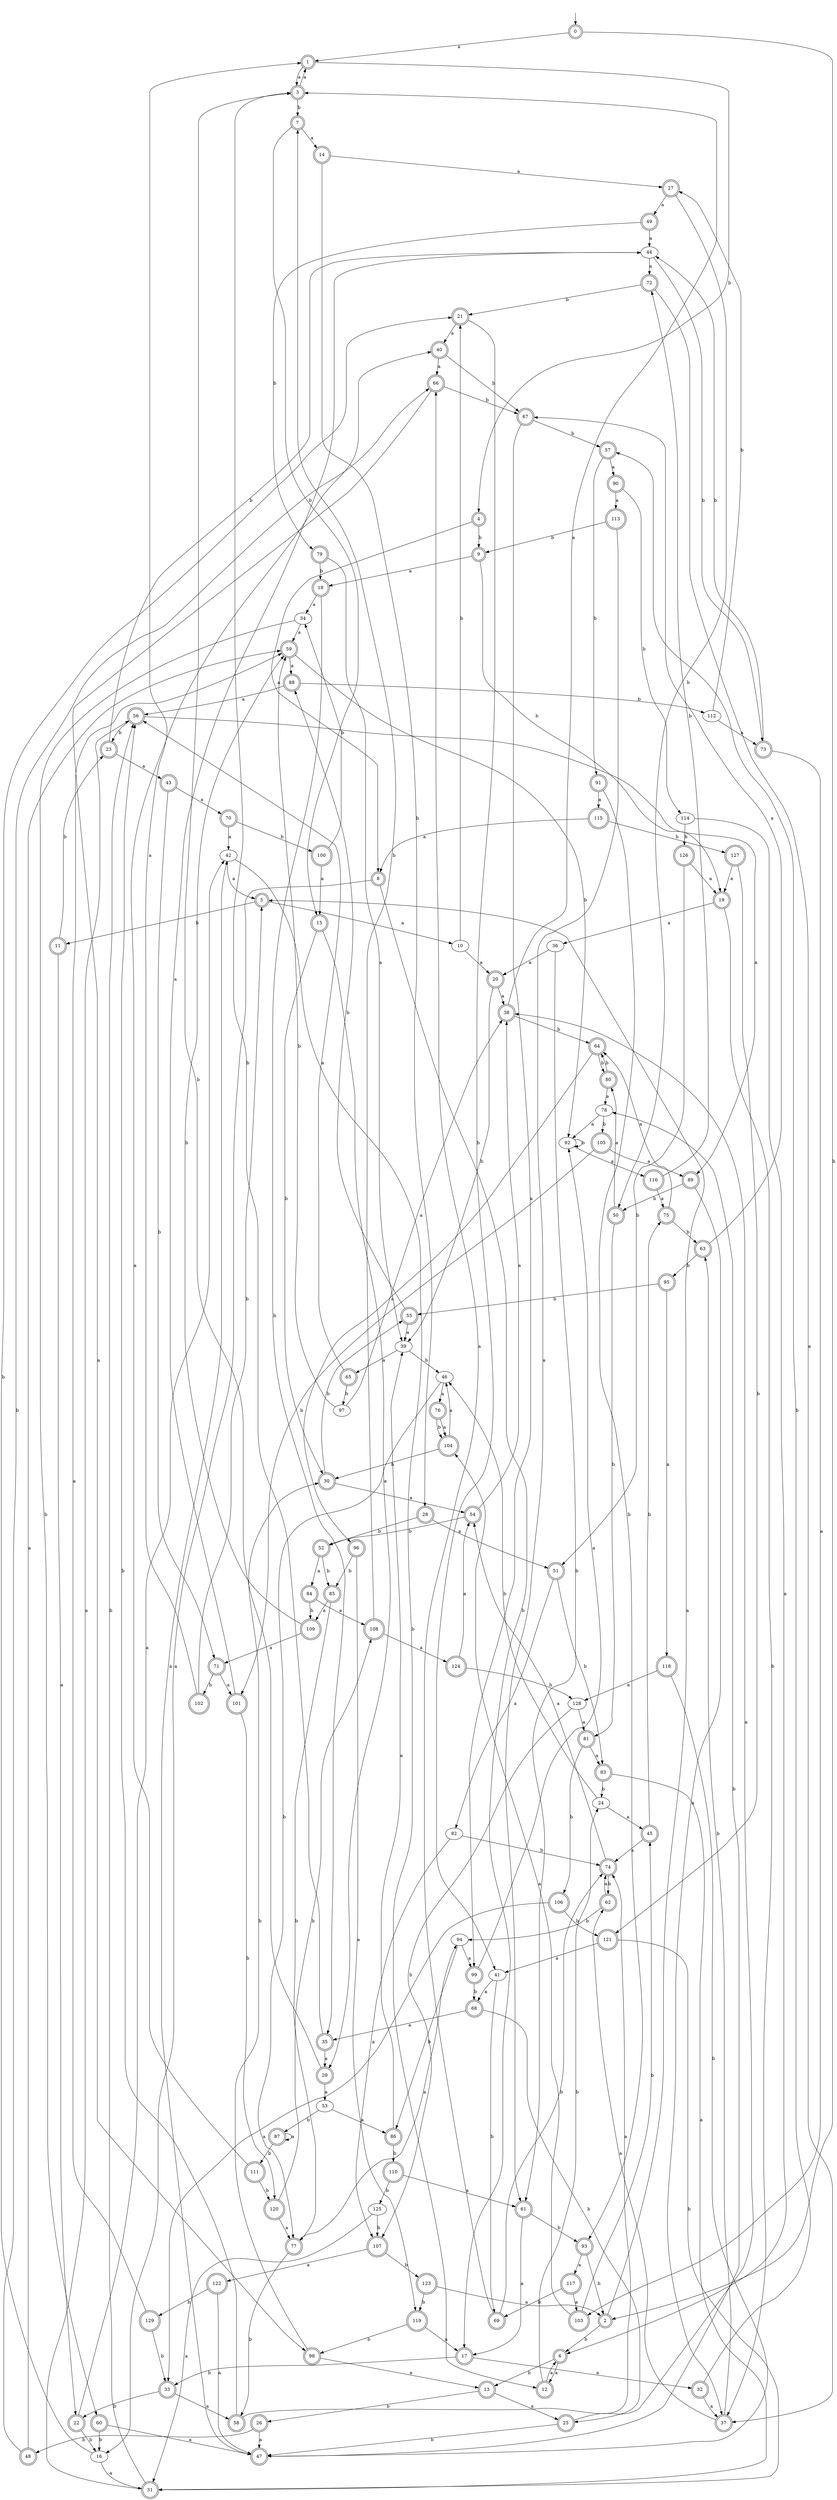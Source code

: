 digraph RandomDFA {
  __start0 [label="", shape=none];
  __start0 -> 0 [label=""];
  0 [shape=circle] [shape=doublecircle]
  0 -> 1 [label="a"]
  0 -> 2 [label="b"]
  1 [shape=doublecircle]
  1 -> 3 [label="a"]
  1 -> 4 [label="b"]
  2 [shape=doublecircle]
  2 -> 5 [label="a"]
  2 -> 6 [label="b"]
  3 [shape=doublecircle]
  3 -> 1 [label="a"]
  3 -> 7 [label="b"]
  4 [shape=doublecircle]
  4 -> 8 [label="a"]
  4 -> 9 [label="b"]
  5 [shape=doublecircle]
  5 -> 10 [label="a"]
  5 -> 11 [label="b"]
  6 [shape=doublecircle]
  6 -> 12 [label="a"]
  6 -> 13 [label="b"]
  7 [shape=doublecircle]
  7 -> 14 [label="a"]
  7 -> 15 [label="b"]
  8 [shape=doublecircle]
  8 -> 16 [label="a"]
  8 -> 17 [label="b"]
  9 [shape=doublecircle]
  9 -> 18 [label="a"]
  9 -> 19 [label="b"]
  10
  10 -> 20 [label="a"]
  10 -> 21 [label="b"]
  11 [shape=doublecircle]
  11 -> 22 [label="a"]
  11 -> 23 [label="b"]
  12 [shape=doublecircle]
  12 -> 6 [label="a"]
  12 -> 24 [label="b"]
  13 [shape=doublecircle]
  13 -> 25 [label="a"]
  13 -> 26 [label="b"]
  14 [shape=doublecircle]
  14 -> 27 [label="a"]
  14 -> 28 [label="b"]
  15 [shape=doublecircle]
  15 -> 29 [label="a"]
  15 -> 30 [label="b"]
  16
  16 -> 31 [label="a"]
  16 -> 21 [label="b"]
  17 [shape=doublecircle]
  17 -> 32 [label="a"]
  17 -> 33 [label="b"]
  18 [shape=doublecircle]
  18 -> 34 [label="a"]
  18 -> 35 [label="b"]
  19 [shape=doublecircle]
  19 -> 36 [label="a"]
  19 -> 37 [label="b"]
  20 [shape=doublecircle]
  20 -> 38 [label="a"]
  20 -> 39 [label="b"]
  21 [shape=doublecircle]
  21 -> 40 [label="a"]
  21 -> 41 [label="b"]
  22 [shape=doublecircle]
  22 -> 42 [label="a"]
  22 -> 16 [label="b"]
  23 [shape=doublecircle]
  23 -> 43 [label="a"]
  23 -> 44 [label="b"]
  24
  24 -> 45 [label="a"]
  24 -> 46 [label="b"]
  25 [shape=doublecircle]
  25 -> 38 [label="a"]
  25 -> 47 [label="b"]
  26 [shape=doublecircle]
  26 -> 47 [label="a"]
  26 -> 48 [label="b"]
  27 [shape=doublecircle]
  27 -> 49 [label="a"]
  27 -> 50 [label="b"]
  28 [shape=doublecircle]
  28 -> 51 [label="a"]
  28 -> 52 [label="b"]
  29 [shape=doublecircle]
  29 -> 53 [label="a"]
  29 -> 3 [label="b"]
  30 [shape=doublecircle]
  30 -> 54 [label="a"]
  30 -> 55 [label="b"]
  31 [shape=doublecircle]
  31 -> 56 [label="a"]
  31 -> 56 [label="b"]
  32 [shape=doublecircle]
  32 -> 37 [label="a"]
  32 -> 57 [label="b"]
  33 [shape=doublecircle]
  33 -> 58 [label="a"]
  33 -> 22 [label="b"]
  34
  34 -> 59 [label="a"]
  34 -> 60 [label="b"]
  35 [shape=doublecircle]
  35 -> 29 [label="a"]
  35 -> 3 [label="b"]
  36
  36 -> 20 [label="a"]
  36 -> 61 [label="b"]
  37 [shape=doublecircle]
  37 -> 62 [label="a"]
  37 -> 63 [label="b"]
  38 [shape=doublecircle]
  38 -> 3 [label="a"]
  38 -> 64 [label="b"]
  39
  39 -> 65 [label="a"]
  39 -> 46 [label="b"]
  40 [shape=doublecircle]
  40 -> 66 [label="a"]
  40 -> 67 [label="b"]
  41
  41 -> 68 [label="a"]
  41 -> 69 [label="b"]
  42
  42 -> 5 [label="a"]
  42 -> 12 [label="b"]
  43 [shape=doublecircle]
  43 -> 70 [label="a"]
  43 -> 71 [label="b"]
  44
  44 -> 72 [label="a"]
  44 -> 73 [label="b"]
  45 [shape=doublecircle]
  45 -> 74 [label="a"]
  45 -> 75 [label="b"]
  46
  46 -> 76 [label="a"]
  46 -> 77 [label="b"]
  47 [shape=doublecircle]
  47 -> 42 [label="a"]
  47 -> 78 [label="b"]
  48 [shape=doublecircle]
  48 -> 59 [label="a"]
  48 -> 66 [label="b"]
  49 [shape=doublecircle]
  49 -> 44 [label="a"]
  49 -> 79 [label="b"]
  50 [shape=doublecircle]
  50 -> 80 [label="a"]
  50 -> 81 [label="b"]
  51 [shape=doublecircle]
  51 -> 82 [label="a"]
  51 -> 83 [label="b"]
  52 [shape=doublecircle]
  52 -> 84 [label="a"]
  52 -> 85 [label="b"]
  53
  53 -> 86 [label="a"]
  53 -> 87 [label="b"]
  54 [shape=doublecircle]
  54 -> 38 [label="a"]
  54 -> 52 [label="b"]
  55 [shape=doublecircle]
  55 -> 39 [label="a"]
  55 -> 88 [label="b"]
  56 [shape=doublecircle]
  56 -> 89 [label="a"]
  56 -> 23 [label="b"]
  57 [shape=doublecircle]
  57 -> 90 [label="a"]
  57 -> 91 [label="b"]
  58 [shape=doublecircle]
  58 -> 74 [label="a"]
  58 -> 56 [label="b"]
  59 [shape=doublecircle]
  59 -> 88 [label="a"]
  59 -> 92 [label="b"]
  60 [shape=doublecircle]
  60 -> 47 [label="a"]
  60 -> 16 [label="b"]
  61 [shape=doublecircle]
  61 -> 17 [label="a"]
  61 -> 93 [label="b"]
  62 [shape=doublecircle]
  62 -> 74 [label="a"]
  62 -> 94 [label="b"]
  63 [shape=doublecircle]
  63 -> 67 [label="a"]
  63 -> 95 [label="b"]
  64 [shape=doublecircle]
  64 -> 96 [label="a"]
  64 -> 80 [label="b"]
  65 [shape=doublecircle]
  65 -> 56 [label="a"]
  65 -> 97 [label="b"]
  66 [shape=doublecircle]
  66 -> 98 [label="a"]
  66 -> 67 [label="b"]
  67 [shape=doublecircle]
  67 -> 99 [label="a"]
  67 -> 57 [label="b"]
  68 [shape=doublecircle]
  68 -> 35 [label="a"]
  68 -> 25 [label="b"]
  69 [shape=doublecircle]
  69 -> 66 [label="a"]
  69 -> 74 [label="b"]
  70 [shape=doublecircle]
  70 -> 42 [label="a"]
  70 -> 100 [label="b"]
  71 [shape=doublecircle]
  71 -> 101 [label="a"]
  71 -> 102 [label="b"]
  72 [shape=doublecircle]
  72 -> 37 [label="a"]
  72 -> 21 [label="b"]
  73 [shape=doublecircle]
  73 -> 103 [label="a"]
  73 -> 44 [label="b"]
  74 [shape=doublecircle]
  74 -> 54 [label="a"]
  74 -> 62 [label="b"]
  75 [shape=doublecircle]
  75 -> 64 [label="a"]
  75 -> 63 [label="b"]
  76 [shape=doublecircle]
  76 -> 104 [label="a"]
  76 -> 104 [label="b"]
  77 [shape=doublecircle]
  77 -> 94 [label="a"]
  77 -> 58 [label="b"]
  78
  78 -> 92 [label="a"]
  78 -> 105 [label="b"]
  79 [shape=doublecircle]
  79 -> 39 [label="a"]
  79 -> 18 [label="b"]
  80 [shape=doublecircle]
  80 -> 78 [label="a"]
  80 -> 64 [label="b"]
  81 [shape=doublecircle]
  81 -> 83 [label="a"]
  81 -> 106 [label="b"]
  82
  82 -> 107 [label="a"]
  82 -> 74 [label="b"]
  83 [shape=doublecircle]
  83 -> 31 [label="a"]
  83 -> 24 [label="b"]
  84 [shape=doublecircle]
  84 -> 108 [label="a"]
  84 -> 109 [label="b"]
  85 [shape=doublecircle]
  85 -> 109 [label="a"]
  85 -> 77 [label="b"]
  86 [shape=doublecircle]
  86 -> 39 [label="a"]
  86 -> 110 [label="b"]
  87 [shape=doublecircle]
  87 -> 87 [label="a"]
  87 -> 111 [label="b"]
  88 [shape=doublecircle]
  88 -> 56 [label="a"]
  88 -> 112 [label="b"]
  89 [shape=doublecircle]
  89 -> 37 [label="a"]
  89 -> 50 [label="b"]
  90 [shape=doublecircle]
  90 -> 113 [label="a"]
  90 -> 114 [label="b"]
  91 [shape=doublecircle]
  91 -> 115 [label="a"]
  91 -> 93 [label="b"]
  92
  92 -> 116 [label="a"]
  92 -> 92 [label="b"]
  93 [shape=doublecircle]
  93 -> 117 [label="a"]
  93 -> 2 [label="b"]
  94
  94 -> 99 [label="a"]
  94 -> 86 [label="b"]
  95 [shape=doublecircle]
  95 -> 118 [label="a"]
  95 -> 55 [label="b"]
  96 [shape=doublecircle]
  96 -> 119 [label="a"]
  96 -> 85 [label="b"]
  97
  97 -> 38 [label="a"]
  97 -> 59 [label="b"]
  98 [shape=doublecircle]
  98 -> 13 [label="a"]
  98 -> 30 [label="b"]
  99 [shape=doublecircle]
  99 -> 92 [label="a"]
  99 -> 68 [label="b"]
  100 [shape=doublecircle]
  100 -> 15 [label="a"]
  100 -> 34 [label="b"]
  101 [shape=doublecircle]
  101 -> 44 [label="a"]
  101 -> 120 [label="b"]
  102 [shape=doublecircle]
  102 -> 1 [label="a"]
  102 -> 5 [label="b"]
  103 [shape=doublecircle]
  103 -> 104 [label="a"]
  103 -> 45 [label="b"]
  104 [shape=doublecircle]
  104 -> 46 [label="a"]
  104 -> 30 [label="b"]
  105 [shape=doublecircle]
  105 -> 89 [label="a"]
  105 -> 101 [label="b"]
  106 [shape=doublecircle]
  106 -> 33 [label="a"]
  106 -> 121 [label="b"]
  107 [shape=doublecircle]
  107 -> 122 [label="a"]
  107 -> 123 [label="b"]
  108 [shape=doublecircle]
  108 -> 124 [label="a"]
  108 -> 7 [label="b"]
  109 [shape=doublecircle]
  109 -> 71 [label="a"]
  109 -> 59 [label="b"]
  110 [shape=doublecircle]
  110 -> 61 [label="a"]
  110 -> 125 [label="b"]
  111 [shape=doublecircle]
  111 -> 40 [label="a"]
  111 -> 120 [label="b"]
  112
  112 -> 73 [label="a"]
  112 -> 27 [label="b"]
  113 [shape=doublecircle]
  113 -> 61 [label="a"]
  113 -> 9 [label="b"]
  114
  114 -> 6 [label="a"]
  114 -> 126 [label="b"]
  115 [shape=doublecircle]
  115 -> 8 [label="a"]
  115 -> 127 [label="b"]
  116 [shape=doublecircle]
  116 -> 75 [label="a"]
  116 -> 72 [label="b"]
  117 [shape=doublecircle]
  117 -> 103 [label="a"]
  117 -> 69 [label="b"]
  118 [shape=doublecircle]
  118 -> 128 [label="a"]
  118 -> 47 [label="b"]
  119 [shape=doublecircle]
  119 -> 17 [label="a"]
  119 -> 98 [label="b"]
  120 [shape=doublecircle]
  120 -> 77 [label="a"]
  120 -> 108 [label="b"]
  121 [shape=doublecircle]
  121 -> 41 [label="a"]
  121 -> 31 [label="b"]
  122 [shape=doublecircle]
  122 -> 47 [label="a"]
  122 -> 129 [label="b"]
  123 [shape=doublecircle]
  123 -> 2 [label="a"]
  123 -> 119 [label="b"]
  124 [shape=doublecircle]
  124 -> 54 [label="a"]
  124 -> 128 [label="b"]
  125
  125 -> 31 [label="a"]
  125 -> 107 [label="b"]
  126 [shape=doublecircle]
  126 -> 19 [label="a"]
  126 -> 51 [label="b"]
  127 [shape=doublecircle]
  127 -> 19 [label="a"]
  127 -> 121 [label="b"]
  128
  128 -> 81 [label="a"]
  128 -> 107 [label="b"]
  129 [shape=doublecircle]
  129 -> 59 [label="a"]
  129 -> 33 [label="b"]
}
